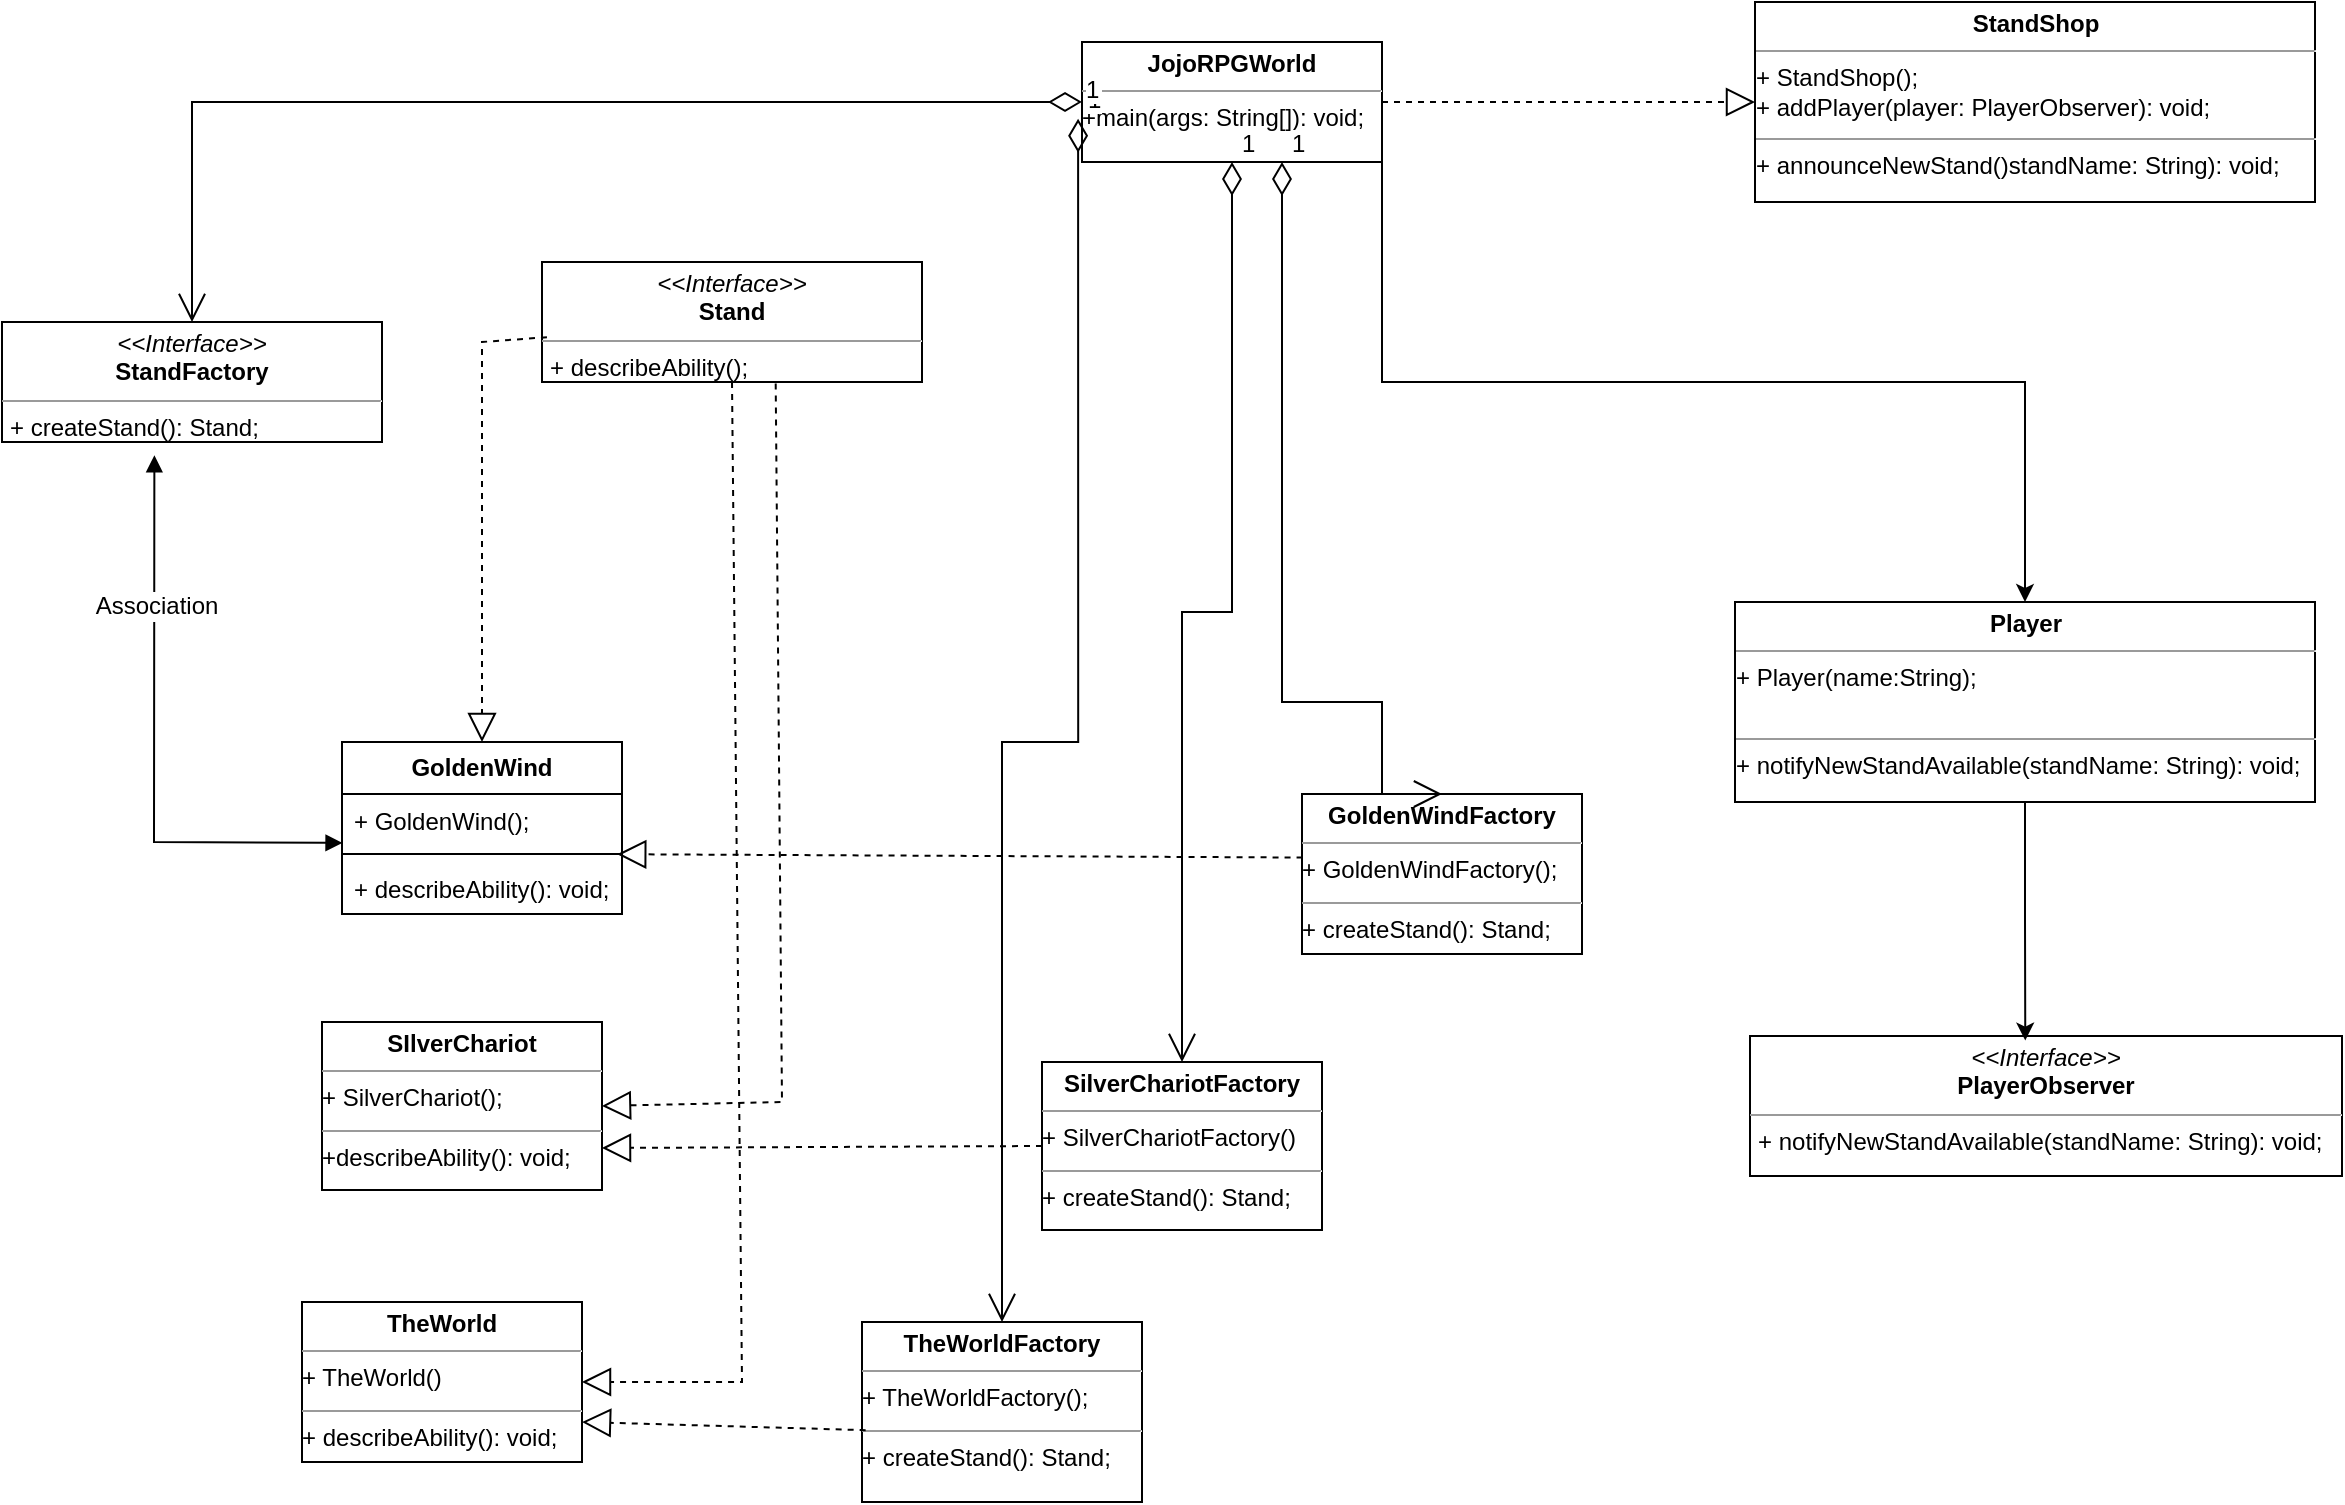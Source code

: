 <mxfile version="22.1.3" type="github">
  <diagram id="C5RBs43oDa-KdzZeNtuy" name="Page-1">
    <mxGraphModel dx="2062" dy="1824" grid="1" gridSize="10" guides="1" tooltips="1" connect="1" arrows="1" fold="1" page="1" pageScale="1" pageWidth="827" pageHeight="1169" math="0" shadow="0">
      <root>
        <mxCell id="WIyWlLk6GJQsqaUBKTNV-0" />
        <mxCell id="WIyWlLk6GJQsqaUBKTNV-1" parent="WIyWlLk6GJQsqaUBKTNV-0" />
        <mxCell id="L5MsbCS6EArVhDVRvrha-20" value="&lt;p style=&quot;margin:0px;margin-top:4px;text-align:center;&quot;&gt;&lt;i&gt;&amp;lt;&amp;lt;Interface&amp;gt;&amp;gt;&lt;/i&gt;&lt;br&gt;&lt;b&gt;Stand&lt;/b&gt;&lt;/p&gt;&lt;hr size=&quot;1&quot;&gt;&lt;p style=&quot;margin:0px;margin-left:4px;&quot;&gt;&lt;span style=&quot;background-color: initial;&quot;&gt;+ describeAbility();&lt;/span&gt;&lt;/p&gt;&lt;p style=&quot;margin:0px;margin-left:4px;&quot;&gt;&lt;br&gt;&lt;/p&gt;" style="verticalAlign=top;align=left;overflow=fill;fontSize=12;fontFamily=Helvetica;html=1;whiteSpace=wrap;" vertex="1" parent="WIyWlLk6GJQsqaUBKTNV-1">
          <mxGeometry x="-190" y="-130" width="190" height="60" as="geometry" />
        </mxCell>
        <mxCell id="L5MsbCS6EArVhDVRvrha-22" value="&lt;p style=&quot;margin:0px;margin-top:4px;text-align:center;&quot;&gt;&lt;i&gt;&amp;lt;&amp;lt;Interface&amp;gt;&amp;gt;&lt;/i&gt;&lt;br&gt;&lt;b&gt;PlayerObserver&lt;/b&gt;&lt;/p&gt;&lt;hr size=&quot;1&quot;&gt;&lt;p style=&quot;margin:0px;margin-left:4px;&quot;&gt;&lt;span style=&quot;background-color: initial;&quot;&gt;+ notifyNewStandAvailable(standName: String): void;&lt;/span&gt;&lt;br&gt;&lt;/p&gt;&lt;p style=&quot;margin:0px;margin-left:4px;&quot;&gt;&lt;br&gt;&lt;/p&gt;" style="verticalAlign=top;align=left;overflow=fill;fontSize=12;fontFamily=Helvetica;html=1;whiteSpace=wrap;" vertex="1" parent="WIyWlLk6GJQsqaUBKTNV-1">
          <mxGeometry x="414" y="257" width="296" height="70" as="geometry" />
        </mxCell>
        <mxCell id="L5MsbCS6EArVhDVRvrha-23" value="&lt;p style=&quot;margin:0px;margin-top:4px;text-align:center;&quot;&gt;&lt;i&gt;&amp;lt;&amp;lt;Interface&amp;gt;&amp;gt;&lt;/i&gt;&lt;br&gt;&lt;b&gt;StandFactory&lt;/b&gt;&lt;/p&gt;&lt;hr size=&quot;1&quot;&gt;&lt;p style=&quot;margin:0px;margin-left:4px;&quot;&gt;&lt;span style=&quot;background-color: initial;&quot;&gt;+ createStand(): Stand;&lt;/span&gt;&lt;br&gt;&lt;/p&gt;" style="verticalAlign=top;align=left;overflow=fill;fontSize=12;fontFamily=Helvetica;html=1;whiteSpace=wrap;" vertex="1" parent="WIyWlLk6GJQsqaUBKTNV-1">
          <mxGeometry x="-460" y="-100" width="190" height="60" as="geometry" />
        </mxCell>
        <mxCell id="L5MsbCS6EArVhDVRvrha-24" style="edgeStyle=orthogonalEdgeStyle;rounded=0;orthogonalLoop=1;jettySize=auto;html=1;exitX=0.5;exitY=1;exitDx=0;exitDy=0;" edge="1" parent="WIyWlLk6GJQsqaUBKTNV-1" source="L5MsbCS6EArVhDVRvrha-23" target="L5MsbCS6EArVhDVRvrha-23">
          <mxGeometry relative="1" as="geometry" />
        </mxCell>
        <mxCell id="L5MsbCS6EArVhDVRvrha-27" value="&lt;b&gt;GoldenWind&lt;/b&gt;" style="swimlane;fontStyle=0;childLayout=stackLayout;horizontal=1;startSize=26;fillColor=none;horizontalStack=0;resizeParent=1;resizeParentMax=0;resizeLast=0;collapsible=1;marginBottom=0;whiteSpace=wrap;html=1;" vertex="1" parent="WIyWlLk6GJQsqaUBKTNV-1">
          <mxGeometry x="-290" y="110" width="140" height="86" as="geometry" />
        </mxCell>
        <mxCell id="L5MsbCS6EArVhDVRvrha-28" value="+ GoldenWind();" style="text;strokeColor=none;fillColor=none;align=left;verticalAlign=top;spacingLeft=4;spacingRight=4;overflow=hidden;rotatable=0;points=[[0,0.5],[1,0.5]];portConstraint=eastwest;whiteSpace=wrap;html=1;" vertex="1" parent="L5MsbCS6EArVhDVRvrha-27">
          <mxGeometry y="26" width="140" height="26" as="geometry" />
        </mxCell>
        <mxCell id="L5MsbCS6EArVhDVRvrha-35" value="" style="line;strokeWidth=1;fillColor=none;align=left;verticalAlign=middle;spacingTop=-1;spacingLeft=3;spacingRight=3;rotatable=0;labelPosition=right;points=[];portConstraint=eastwest;strokeColor=inherit;fontFamily=Helvetica;fontSize=12;fontColor=default;html=1;" vertex="1" parent="L5MsbCS6EArVhDVRvrha-27">
          <mxGeometry y="52" width="140" height="8" as="geometry" />
        </mxCell>
        <mxCell id="L5MsbCS6EArVhDVRvrha-29" value="+ describeAbility(): void;" style="text;strokeColor=none;fillColor=none;align=left;verticalAlign=top;spacingLeft=4;spacingRight=4;overflow=hidden;rotatable=0;points=[[0,0.5],[1,0.5]];portConstraint=eastwest;whiteSpace=wrap;html=1;" vertex="1" parent="L5MsbCS6EArVhDVRvrha-27">
          <mxGeometry y="60" width="140" height="26" as="geometry" />
        </mxCell>
        <mxCell id="L5MsbCS6EArVhDVRvrha-34" value="&lt;p style=&quot;margin:0px;margin-top:4px;text-align:center;&quot;&gt;&lt;b&gt;GoldenWindFactory&lt;/b&gt;&lt;/p&gt;&lt;hr size=&quot;1&quot;&gt;+ GoldenWindFactory();&lt;div style=&quot;height:2px;&quot;&gt;&lt;/div&gt;&lt;hr size=&quot;1&quot;&gt;&lt;div style=&quot;height:2px;&quot;&gt;+ createStand(): Stand;&lt;/div&gt;" style="verticalAlign=top;align=left;overflow=fill;fontSize=12;fontFamily=Helvetica;html=1;whiteSpace=wrap;spacingLeft=4;spacingRight=4;fontColor=default;fillColor=none;gradientColor=none;" vertex="1" parent="WIyWlLk6GJQsqaUBKTNV-1">
          <mxGeometry x="190" y="136" width="140" height="80" as="geometry" />
        </mxCell>
        <mxCell id="L5MsbCS6EArVhDVRvrha-36" value="&lt;p style=&quot;margin:0px;margin-top:4px;text-align:center;&quot;&gt;&lt;b&gt;SIlverChariot&lt;/b&gt;&lt;/p&gt;&lt;hr size=&quot;1&quot;&gt;+ SilverChariot();&lt;div style=&quot;height:2px;&quot;&gt;&lt;br&gt;&lt;/div&gt;&lt;hr size=&quot;1&quot;&gt;&lt;div style=&quot;height:2px;&quot;&gt;+describeAbility(): void;&lt;/div&gt;" style="verticalAlign=top;align=left;overflow=fill;fontSize=12;fontFamily=Helvetica;html=1;whiteSpace=wrap;spacingLeft=4;spacingRight=4;fontColor=default;fillColor=none;gradientColor=none;" vertex="1" parent="WIyWlLk6GJQsqaUBKTNV-1">
          <mxGeometry x="-300" y="250" width="140" height="84" as="geometry" />
        </mxCell>
        <mxCell id="L5MsbCS6EArVhDVRvrha-37" value="&lt;p style=&quot;margin:0px;margin-top:4px;text-align:center;&quot;&gt;&lt;b&gt;SilverChariotFactory&lt;/b&gt;&lt;/p&gt;&lt;hr size=&quot;1&quot;&gt;+ SilverChariotFactory()&lt;div style=&quot;height:2px;&quot;&gt;&lt;br&gt;&lt;/div&gt;&lt;hr size=&quot;1&quot;&gt;&lt;div style=&quot;height:2px;&quot;&gt;+ createStand(): Stand;&lt;/div&gt;" style="verticalAlign=top;align=left;overflow=fill;fontSize=12;fontFamily=Helvetica;html=1;whiteSpace=wrap;spacingLeft=4;spacingRight=4;fontColor=default;fillColor=none;gradientColor=none;" vertex="1" parent="WIyWlLk6GJQsqaUBKTNV-1">
          <mxGeometry x="60" y="270" width="140" height="84" as="geometry" />
        </mxCell>
        <mxCell id="L5MsbCS6EArVhDVRvrha-38" value="&lt;p style=&quot;margin:0px;margin-top:4px;text-align:center;&quot;&gt;&lt;b&gt;TheWorld&lt;/b&gt;&lt;/p&gt;&lt;hr size=&quot;1&quot;&gt;+ TheWorld()&lt;div style=&quot;height:2px;&quot;&gt;&lt;br&gt;&lt;/div&gt;&lt;hr size=&quot;1&quot;&gt;&lt;div style=&quot;height:2px;&quot;&gt;+ describeAbility(): void;&lt;/div&gt;" style="verticalAlign=top;align=left;overflow=fill;fontSize=12;fontFamily=Helvetica;html=1;whiteSpace=wrap;spacingLeft=4;spacingRight=4;fontColor=default;fillColor=none;gradientColor=none;" vertex="1" parent="WIyWlLk6GJQsqaUBKTNV-1">
          <mxGeometry x="-310" y="390" width="140" height="80" as="geometry" />
        </mxCell>
        <mxCell id="L5MsbCS6EArVhDVRvrha-42" value="&lt;p style=&quot;margin:0px;margin-top:4px;text-align:center;&quot;&gt;&lt;b&gt;TheWorldFactory&lt;/b&gt;&lt;/p&gt;&lt;hr size=&quot;1&quot;&gt;+ TheWorldFactory();&lt;div style=&quot;height:2px;&quot;&gt;&lt;/div&gt;&lt;hr size=&quot;1&quot;&gt;&lt;div style=&quot;height:2px;&quot;&gt;+ createStand(): Stand;&lt;/div&gt;" style="verticalAlign=top;align=left;overflow=fill;fontSize=12;fontFamily=Helvetica;html=1;whiteSpace=wrap;spacingLeft=4;spacingRight=4;fontColor=default;fillColor=none;gradientColor=none;" vertex="1" parent="WIyWlLk6GJQsqaUBKTNV-1">
          <mxGeometry x="-30" y="400" width="140" height="90" as="geometry" />
        </mxCell>
        <mxCell id="L5MsbCS6EArVhDVRvrha-43" value="&lt;p style=&quot;margin:0px;margin-top:4px;text-align:center;&quot;&gt;&lt;b&gt;Player&lt;/b&gt;&lt;/p&gt;&lt;hr size=&quot;1&quot;&gt;+ Player(name:String);&lt;div style=&quot;height:2px;&quot;&gt;&lt;br&gt;&lt;/div&gt;&lt;br&gt;&lt;hr size=&quot;1&quot;&gt;&lt;div style=&quot;height:2px;&quot;&gt;+ notifyNewStandAvailable(standName: String): void;&lt;/div&gt;" style="verticalAlign=top;align=left;overflow=fill;fontSize=12;fontFamily=Helvetica;html=1;whiteSpace=wrap;spacingLeft=4;spacingRight=4;fontColor=default;fillColor=none;gradientColor=none;" vertex="1" parent="WIyWlLk6GJQsqaUBKTNV-1">
          <mxGeometry x="406.5" y="40" width="290" height="100" as="geometry" />
        </mxCell>
        <mxCell id="L5MsbCS6EArVhDVRvrha-46" value="&lt;p style=&quot;margin:0px;margin-top:4px;text-align:center;&quot;&gt;&lt;b&gt;StandShop&lt;/b&gt;&lt;/p&gt;&lt;hr size=&quot;1&quot;&gt;+ StandShop();&lt;br&gt;+ addPlayer(player: PlayerObserver): void;&lt;br&gt;&lt;div style=&quot;height:2px;&quot;&gt;&lt;br&gt;&lt;/div&gt;&lt;hr size=&quot;1&quot;&gt;&lt;div style=&quot;height:2px;&quot;&gt;+ announceNewStand()standName: String): void;&lt;/div&gt;" style="verticalAlign=top;align=left;overflow=fill;fontSize=12;fontFamily=Helvetica;html=1;whiteSpace=wrap;spacingLeft=4;spacingRight=4;fontColor=default;fillColor=none;gradientColor=none;" vertex="1" parent="WIyWlLk6GJQsqaUBKTNV-1">
          <mxGeometry x="416.5" y="-260" width="280" height="100" as="geometry" />
        </mxCell>
        <mxCell id="L5MsbCS6EArVhDVRvrha-82" style="edgeStyle=orthogonalEdgeStyle;rounded=0;orthogonalLoop=1;jettySize=auto;html=1;exitX=1;exitY=1;exitDx=0;exitDy=0;fontFamily=Helvetica;fontSize=12;fontColor=default;entryX=0.5;entryY=0;entryDx=0;entryDy=0;" edge="1" parent="WIyWlLk6GJQsqaUBKTNV-1" source="L5MsbCS6EArVhDVRvrha-47" target="L5MsbCS6EArVhDVRvrha-43">
          <mxGeometry relative="1" as="geometry">
            <mxPoint x="320" y="20" as="targetPoint" />
          </mxGeometry>
        </mxCell>
        <mxCell id="L5MsbCS6EArVhDVRvrha-47" value="&lt;p style=&quot;margin:0px;margin-top:4px;text-align:center;&quot;&gt;&lt;b&gt;JojoRPGWorld&lt;/b&gt;&lt;/p&gt;&lt;hr size=&quot;1&quot;&gt;&lt;div style=&quot;height:2px;&quot;&gt;+main(args: String[]): void;&lt;/div&gt;" style="verticalAlign=top;align=left;overflow=fill;fontSize=12;fontFamily=Helvetica;html=1;whiteSpace=wrap;spacingLeft=4;spacingRight=4;fontColor=default;fillColor=none;gradientColor=none;" vertex="1" parent="WIyWlLk6GJQsqaUBKTNV-1">
          <mxGeometry x="80" y="-240" width="150" height="60" as="geometry" />
        </mxCell>
        <mxCell id="L5MsbCS6EArVhDVRvrha-60" value="" style="endArrow=block;dashed=1;endFill=0;endSize=12;html=1;rounded=0;fontFamily=Helvetica;fontSize=12;fontColor=default;entryX=0.5;entryY=0;entryDx=0;entryDy=0;exitX=0.013;exitY=0.627;exitDx=0;exitDy=0;exitPerimeter=0;" edge="1" parent="WIyWlLk6GJQsqaUBKTNV-1" source="L5MsbCS6EArVhDVRvrha-20" target="L5MsbCS6EArVhDVRvrha-27">
          <mxGeometry width="160" relative="1" as="geometry">
            <mxPoint x="-240" y="-40" as="sourcePoint" />
            <mxPoint x="160" y="100" as="targetPoint" />
            <Array as="points">
              <mxPoint x="-220" y="-90" />
              <mxPoint x="-220" y="-22" />
            </Array>
          </mxGeometry>
        </mxCell>
        <mxCell id="L5MsbCS6EArVhDVRvrha-61" value="" style="endArrow=block;dashed=1;endFill=0;endSize=12;html=1;rounded=0;fontFamily=Helvetica;fontSize=12;fontColor=default;exitX=0.615;exitY=1.013;exitDx=0;exitDy=0;exitPerimeter=0;entryX=1;entryY=0.5;entryDx=0;entryDy=0;" edge="1" parent="WIyWlLk6GJQsqaUBKTNV-1" source="L5MsbCS6EArVhDVRvrha-20" target="L5MsbCS6EArVhDVRvrha-36">
          <mxGeometry width="160" relative="1" as="geometry">
            <mxPoint x="-55" y="50" as="sourcePoint" />
            <mxPoint x="-110" y="250" as="targetPoint" />
            <Array as="points">
              <mxPoint x="-70" y="290" />
            </Array>
          </mxGeometry>
        </mxCell>
        <mxCell id="L5MsbCS6EArVhDVRvrha-62" value="" style="endArrow=block;dashed=1;endFill=0;endSize=12;html=1;rounded=0;fontFamily=Helvetica;fontSize=12;fontColor=default;exitX=0.5;exitY=1;exitDx=0;exitDy=0;" edge="1" parent="WIyWlLk6GJQsqaUBKTNV-1" source="L5MsbCS6EArVhDVRvrha-20" target="L5MsbCS6EArVhDVRvrha-38">
          <mxGeometry width="160" relative="1" as="geometry">
            <mxPoint x="240" y="270" as="sourcePoint" />
            <mxPoint x="400" y="270" as="targetPoint" />
            <Array as="points">
              <mxPoint x="-90" y="430" />
            </Array>
          </mxGeometry>
        </mxCell>
        <mxCell id="L5MsbCS6EArVhDVRvrha-64" value="" style="endArrow=block;dashed=1;endFill=0;endSize=12;html=1;rounded=0;fontFamily=Helvetica;fontSize=12;fontColor=default;exitX=1;exitY=0.5;exitDx=0;exitDy=0;" edge="1" parent="WIyWlLk6GJQsqaUBKTNV-1" source="L5MsbCS6EArVhDVRvrha-47" target="L5MsbCS6EArVhDVRvrha-46">
          <mxGeometry width="160" relative="1" as="geometry">
            <mxPoint x="220" y="630" as="sourcePoint" />
            <mxPoint x="380" y="630" as="targetPoint" />
            <Array as="points" />
          </mxGeometry>
        </mxCell>
        <mxCell id="L5MsbCS6EArVhDVRvrha-65" value="1" style="endArrow=open;html=1;endSize=12;startArrow=diamondThin;startSize=14;startFill=0;edgeStyle=orthogonalEdgeStyle;align=left;verticalAlign=bottom;rounded=0;fontFamily=Helvetica;fontSize=12;fontColor=default;exitX=-0.013;exitY=0.64;exitDx=0;exitDy=0;exitPerimeter=0;" edge="1" parent="WIyWlLk6GJQsqaUBKTNV-1" source="L5MsbCS6EArVhDVRvrha-47" target="L5MsbCS6EArVhDVRvrha-42">
          <mxGeometry x="-1" y="3" relative="1" as="geometry">
            <mxPoint x="334" y="530" as="sourcePoint" />
            <mxPoint x="494" y="530" as="targetPoint" />
          </mxGeometry>
        </mxCell>
        <mxCell id="L5MsbCS6EArVhDVRvrha-66" value="1" style="endArrow=open;html=1;endSize=12;startArrow=diamondThin;startSize=14;startFill=0;edgeStyle=orthogonalEdgeStyle;align=left;verticalAlign=bottom;rounded=0;fontFamily=Helvetica;fontSize=12;fontColor=default;" edge="1" parent="WIyWlLk6GJQsqaUBKTNV-1" source="L5MsbCS6EArVhDVRvrha-47" target="L5MsbCS6EArVhDVRvrha-37">
          <mxGeometry x="-1" y="3" relative="1" as="geometry">
            <mxPoint x="290" y="550" as="sourcePoint" />
            <mxPoint x="450" y="550" as="targetPoint" />
          </mxGeometry>
        </mxCell>
        <mxCell id="L5MsbCS6EArVhDVRvrha-68" value="1" style="endArrow=open;html=1;endSize=12;startArrow=diamondThin;startSize=14;startFill=0;edgeStyle=orthogonalEdgeStyle;align=left;verticalAlign=bottom;rounded=0;fontFamily=Helvetica;fontSize=12;fontColor=default;entryX=0.5;entryY=0;entryDx=0;entryDy=0;" edge="1" parent="WIyWlLk6GJQsqaUBKTNV-1" source="L5MsbCS6EArVhDVRvrha-47" target="L5MsbCS6EArVhDVRvrha-34">
          <mxGeometry x="-1" y="3" relative="1" as="geometry">
            <mxPoint x="616.5" y="681" as="sourcePoint" />
            <mxPoint x="450" y="226" as="targetPoint" />
            <Array as="points">
              <mxPoint x="180" y="90" />
              <mxPoint x="230" y="90" />
            </Array>
          </mxGeometry>
        </mxCell>
        <mxCell id="L5MsbCS6EArVhDVRvrha-70" value="" style="endArrow=block;dashed=1;endFill=0;endSize=12;html=1;rounded=0;fontFamily=Helvetica;fontSize=12;fontColor=default;exitX=0;exitY=0.5;exitDx=0;exitDy=0;entryX=1;entryY=0.75;entryDx=0;entryDy=0;" edge="1" parent="WIyWlLk6GJQsqaUBKTNV-1" source="L5MsbCS6EArVhDVRvrha-37" target="L5MsbCS6EArVhDVRvrha-36">
          <mxGeometry width="160" relative="1" as="geometry">
            <mxPoint x="70" y="180" as="sourcePoint" />
            <mxPoint x="230" y="180" as="targetPoint" />
          </mxGeometry>
        </mxCell>
        <mxCell id="L5MsbCS6EArVhDVRvrha-71" value="" style="endArrow=block;dashed=1;endFill=0;endSize=12;html=1;rounded=0;fontFamily=Helvetica;fontSize=12;fontColor=default;exitX=0.013;exitY=0.601;exitDx=0;exitDy=0;exitPerimeter=0;entryX=1;entryY=0.75;entryDx=0;entryDy=0;" edge="1" parent="WIyWlLk6GJQsqaUBKTNV-1" source="L5MsbCS6EArVhDVRvrha-42" target="L5MsbCS6EArVhDVRvrha-38">
          <mxGeometry width="160" relative="1" as="geometry">
            <mxPoint x="70" y="180" as="sourcePoint" />
            <mxPoint x="230" y="180" as="targetPoint" />
          </mxGeometry>
        </mxCell>
        <mxCell id="L5MsbCS6EArVhDVRvrha-72" value="" style="endArrow=block;dashed=1;endFill=0;endSize=12;html=1;rounded=0;fontFamily=Helvetica;fontSize=12;fontColor=default;exitX=0.002;exitY=0.397;exitDx=0;exitDy=0;exitPerimeter=0;entryX=0.983;entryY=1.158;entryDx=0;entryDy=0;entryPerimeter=0;" edge="1" parent="WIyWlLk6GJQsqaUBKTNV-1" source="L5MsbCS6EArVhDVRvrha-34" target="L5MsbCS6EArVhDVRvrha-28">
          <mxGeometry width="160" relative="1" as="geometry">
            <mxPoint x="70" y="180" as="sourcePoint" />
            <mxPoint x="230" y="180" as="targetPoint" />
          </mxGeometry>
        </mxCell>
        <mxCell id="L5MsbCS6EArVhDVRvrha-73" value="1" style="endArrow=open;html=1;endSize=12;startArrow=diamondThin;startSize=14;startFill=0;edgeStyle=orthogonalEdgeStyle;align=left;verticalAlign=bottom;rounded=0;fontFamily=Helvetica;fontSize=12;fontColor=default;exitX=0;exitY=0.5;exitDx=0;exitDy=0;entryX=0.5;entryY=0;entryDx=0;entryDy=0;" edge="1" parent="WIyWlLk6GJQsqaUBKTNV-1" source="L5MsbCS6EArVhDVRvrha-47" target="L5MsbCS6EArVhDVRvrha-23">
          <mxGeometry x="-1" y="3" relative="1" as="geometry">
            <mxPoint x="-230" y="-170" as="sourcePoint" />
            <mxPoint x="-70" y="-170" as="targetPoint" />
          </mxGeometry>
        </mxCell>
        <mxCell id="L5MsbCS6EArVhDVRvrha-75" value="" style="endArrow=block;startArrow=block;endFill=1;startFill=1;html=1;rounded=0;fontFamily=Helvetica;fontSize=12;fontColor=default;exitX=0.401;exitY=1.11;exitDx=0;exitDy=0;exitPerimeter=0;entryX=0.002;entryY=0.941;entryDx=0;entryDy=0;entryPerimeter=0;" edge="1" parent="WIyWlLk6GJQsqaUBKTNV-1" source="L5MsbCS6EArVhDVRvrha-23" target="L5MsbCS6EArVhDVRvrha-28">
          <mxGeometry width="160" relative="1" as="geometry">
            <mxPoint x="-400" as="sourcePoint" />
            <mxPoint x="-240" as="targetPoint" />
            <Array as="points">
              <mxPoint x="-384" y="160" />
            </Array>
          </mxGeometry>
        </mxCell>
        <mxCell id="L5MsbCS6EArVhDVRvrha-76" value="Association" style="edgeLabel;html=1;align=center;verticalAlign=middle;resizable=0;points=[];fontSize=12;fontFamily=Helvetica;fontColor=default;" vertex="1" connectable="0" parent="L5MsbCS6EArVhDVRvrha-75">
          <mxGeometry x="-0.477" y="1" relative="1" as="geometry">
            <mxPoint as="offset" />
          </mxGeometry>
        </mxCell>
        <mxCell id="L5MsbCS6EArVhDVRvrha-83" style="edgeStyle=orthogonalEdgeStyle;rounded=0;orthogonalLoop=1;jettySize=auto;html=1;entryX=0.465;entryY=0.033;entryDx=0;entryDy=0;entryPerimeter=0;fontFamily=Helvetica;fontSize=12;fontColor=default;" edge="1" parent="WIyWlLk6GJQsqaUBKTNV-1" source="L5MsbCS6EArVhDVRvrha-43" target="L5MsbCS6EArVhDVRvrha-22">
          <mxGeometry relative="1" as="geometry" />
        </mxCell>
      </root>
    </mxGraphModel>
  </diagram>
</mxfile>
